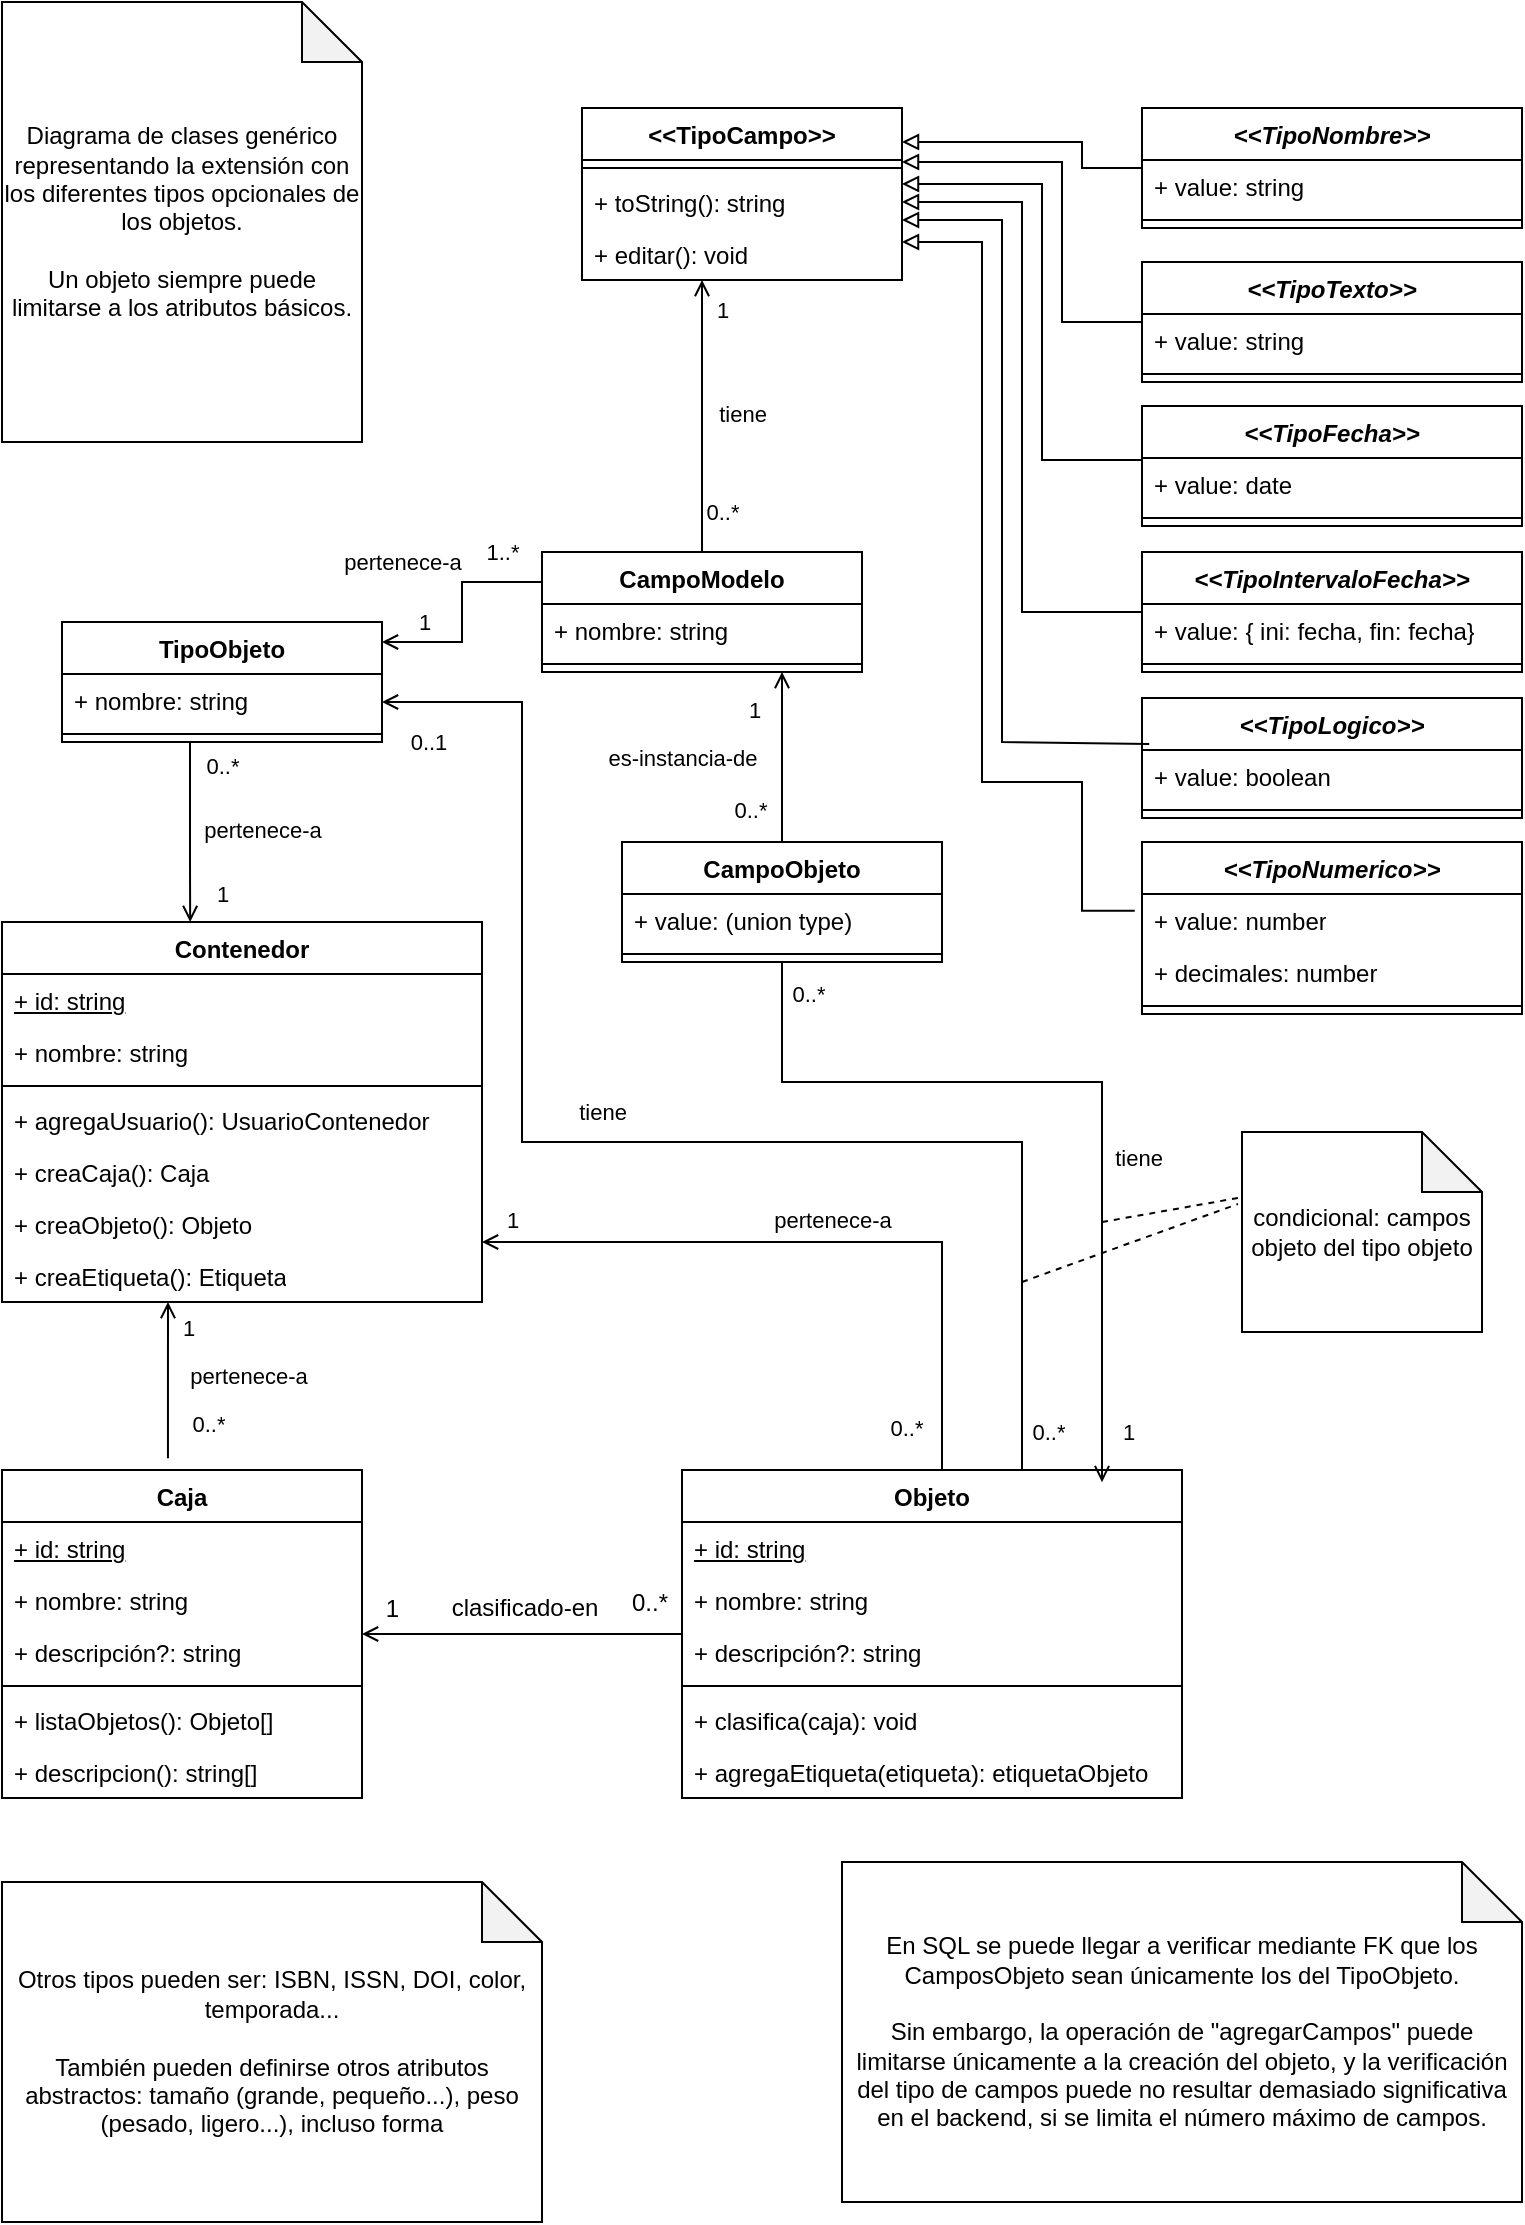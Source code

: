 <mxfile version="22.0.2" type="device">
  <diagram id="C5RBs43oDa-KdzZeNtuy" name="Page-1">
    <mxGraphModel dx="1434" dy="883" grid="1" gridSize="10" guides="1" tooltips="1" connect="1" arrows="1" fold="1" page="1" pageScale="1" pageWidth="827" pageHeight="1169" math="0" shadow="0">
      <root>
        <mxCell id="WIyWlLk6GJQsqaUBKTNV-0" />
        <mxCell id="WIyWlLk6GJQsqaUBKTNV-1" parent="WIyWlLk6GJQsqaUBKTNV-0" />
        <mxCell id="fjV98Jkm7xAT9p4d5GUs-6" value="Contenedor" style="swimlane;fontStyle=1;align=center;verticalAlign=top;childLayout=stackLayout;horizontal=1;startSize=26;horizontalStack=0;resizeParent=1;resizeParentMax=0;resizeLast=0;collapsible=1;marginBottom=0;whiteSpace=wrap;html=1;" parent="WIyWlLk6GJQsqaUBKTNV-1" vertex="1">
          <mxGeometry x="40" y="480" width="240" height="190" as="geometry" />
        </mxCell>
        <mxCell id="fjV98Jkm7xAT9p4d5GUs-7" value="&lt;u&gt;+ id: string&lt;/u&gt;" style="text;strokeColor=none;fillColor=none;align=left;verticalAlign=top;spacingLeft=4;spacingRight=4;overflow=hidden;rotatable=0;points=[[0,0.5],[1,0.5]];portConstraint=eastwest;whiteSpace=wrap;html=1;" parent="fjV98Jkm7xAT9p4d5GUs-6" vertex="1">
          <mxGeometry y="26" width="240" height="26" as="geometry" />
        </mxCell>
        <mxCell id="fjV98Jkm7xAT9p4d5GUs-18" value="+ nombre: string" style="text;strokeColor=none;fillColor=none;align=left;verticalAlign=top;spacingLeft=4;spacingRight=4;overflow=hidden;rotatable=0;points=[[0,0.5],[1,0.5]];portConstraint=eastwest;whiteSpace=wrap;html=1;" parent="fjV98Jkm7xAT9p4d5GUs-6" vertex="1">
          <mxGeometry y="52" width="240" height="26" as="geometry" />
        </mxCell>
        <mxCell id="fjV98Jkm7xAT9p4d5GUs-8" value="" style="line;strokeWidth=1;fillColor=none;align=left;verticalAlign=middle;spacingTop=-1;spacingLeft=3;spacingRight=3;rotatable=0;labelPosition=right;points=[];portConstraint=eastwest;strokeColor=inherit;" parent="fjV98Jkm7xAT9p4d5GUs-6" vertex="1">
          <mxGeometry y="78" width="240" height="8" as="geometry" />
        </mxCell>
        <mxCell id="Adfxd0lngenPJyRESjp3-2" value="+ agregaUsuario(): UsuarioContenedor" style="text;strokeColor=none;fillColor=none;align=left;verticalAlign=top;spacingLeft=4;spacingRight=4;overflow=hidden;rotatable=0;points=[[0,0.5],[1,0.5]];portConstraint=eastwest;whiteSpace=wrap;html=1;" parent="fjV98Jkm7xAT9p4d5GUs-6" vertex="1">
          <mxGeometry y="86" width="240" height="26" as="geometry" />
        </mxCell>
        <mxCell id="fjV98Jkm7xAT9p4d5GUs-9" value="+ creaCaja(): Caja" style="text;strokeColor=none;fillColor=none;align=left;verticalAlign=top;spacingLeft=4;spacingRight=4;overflow=hidden;rotatable=0;points=[[0,0.5],[1,0.5]];portConstraint=eastwest;whiteSpace=wrap;html=1;" parent="fjV98Jkm7xAT9p4d5GUs-6" vertex="1">
          <mxGeometry y="112" width="240" height="26" as="geometry" />
        </mxCell>
        <mxCell id="fjV98Jkm7xAT9p4d5GUs-70" value="+ creaObjeto(): Objeto" style="text;strokeColor=none;fillColor=none;align=left;verticalAlign=top;spacingLeft=4;spacingRight=4;overflow=hidden;rotatable=0;points=[[0,0.5],[1,0.5]];portConstraint=eastwest;whiteSpace=wrap;html=1;" parent="fjV98Jkm7xAT9p4d5GUs-6" vertex="1">
          <mxGeometry y="138" width="240" height="26" as="geometry" />
        </mxCell>
        <mxCell id="fjV98Jkm7xAT9p4d5GUs-96" value="+ creaEtiqueta(): Etiqueta" style="text;strokeColor=none;fillColor=none;align=left;verticalAlign=top;spacingLeft=4;spacingRight=4;overflow=hidden;rotatable=0;points=[[0,0.5],[1,0.5]];portConstraint=eastwest;whiteSpace=wrap;html=1;" parent="fjV98Jkm7xAT9p4d5GUs-6" vertex="1">
          <mxGeometry y="164" width="240" height="26" as="geometry" />
        </mxCell>
        <mxCell id="kRSKLSJAVr63FSekZf0n-42" style="edgeStyle=orthogonalEdgeStyle;rounded=0;orthogonalLoop=1;jettySize=auto;html=1;endArrow=open;endFill=0;" edge="1" parent="WIyWlLk6GJQsqaUBKTNV-1" source="fjV98Jkm7xAT9p4d5GUs-11" target="kRSKLSJAVr63FSekZf0n-33">
          <mxGeometry relative="1" as="geometry">
            <Array as="points">
              <mxPoint x="550" y="590" />
              <mxPoint x="300" y="590" />
              <mxPoint x="300" y="370" />
            </Array>
          </mxGeometry>
        </mxCell>
        <mxCell id="kRSKLSJAVr63FSekZf0n-52" value="tiene" style="edgeLabel;html=1;align=center;verticalAlign=middle;resizable=0;points=[];" vertex="1" connectable="0" parent="kRSKLSJAVr63FSekZf0n-42">
          <mxGeometry x="0.185" y="2" relative="1" as="geometry">
            <mxPoint x="42" y="-12" as="offset" />
          </mxGeometry>
        </mxCell>
        <mxCell id="kRSKLSJAVr63FSekZf0n-53" value="0..*" style="edgeLabel;html=1;align=center;verticalAlign=middle;resizable=0;points=[];" vertex="1" connectable="0" parent="kRSKLSJAVr63FSekZf0n-42">
          <mxGeometry x="-0.956" y="1" relative="1" as="geometry">
            <mxPoint x="14" y="-4" as="offset" />
          </mxGeometry>
        </mxCell>
        <mxCell id="kRSKLSJAVr63FSekZf0n-54" value="0..1" style="edgeLabel;html=1;align=center;verticalAlign=middle;resizable=0;points=[];" vertex="1" connectable="0" parent="kRSKLSJAVr63FSekZf0n-42">
          <mxGeometry x="0.921" y="4" relative="1" as="geometry">
            <mxPoint x="-5" y="16" as="offset" />
          </mxGeometry>
        </mxCell>
        <mxCell id="fjV98Jkm7xAT9p4d5GUs-11" value="Objeto" style="swimlane;fontStyle=1;align=center;verticalAlign=top;childLayout=stackLayout;horizontal=1;startSize=26;horizontalStack=0;resizeParent=1;resizeParentMax=0;resizeLast=0;collapsible=1;marginBottom=0;whiteSpace=wrap;html=1;" parent="WIyWlLk6GJQsqaUBKTNV-1" vertex="1">
          <mxGeometry x="380" y="754" width="250" height="164" as="geometry" />
        </mxCell>
        <mxCell id="fjV98Jkm7xAT9p4d5GUs-12" value="&lt;u&gt;+ id: string&lt;/u&gt;" style="text;strokeColor=none;fillColor=none;align=left;verticalAlign=top;spacingLeft=4;spacingRight=4;overflow=hidden;rotatable=0;points=[[0,0.5],[1,0.5]];portConstraint=eastwest;whiteSpace=wrap;html=1;" parent="fjV98Jkm7xAT9p4d5GUs-11" vertex="1">
          <mxGeometry y="26" width="250" height="26" as="geometry" />
        </mxCell>
        <mxCell id="fjV98Jkm7xAT9p4d5GUs-19" value="+ nombre: string" style="text;strokeColor=none;fillColor=none;align=left;verticalAlign=top;spacingLeft=4;spacingRight=4;overflow=hidden;rotatable=0;points=[[0,0.5],[1,0.5]];portConstraint=eastwest;whiteSpace=wrap;html=1;" parent="fjV98Jkm7xAT9p4d5GUs-11" vertex="1">
          <mxGeometry y="52" width="250" height="26" as="geometry" />
        </mxCell>
        <mxCell id="fjV98Jkm7xAT9p4d5GUs-17" value="+ descripción?: string" style="text;strokeColor=none;fillColor=none;align=left;verticalAlign=top;spacingLeft=4;spacingRight=4;overflow=hidden;rotatable=0;points=[[0,0.5],[1,0.5]];portConstraint=eastwest;whiteSpace=wrap;html=1;" parent="fjV98Jkm7xAT9p4d5GUs-11" vertex="1">
          <mxGeometry y="78" width="250" height="26" as="geometry" />
        </mxCell>
        <mxCell id="fjV98Jkm7xAT9p4d5GUs-13" value="" style="line;strokeWidth=1;fillColor=none;align=left;verticalAlign=middle;spacingTop=-1;spacingLeft=3;spacingRight=3;rotatable=0;labelPosition=right;points=[];portConstraint=eastwest;strokeColor=inherit;" parent="fjV98Jkm7xAT9p4d5GUs-11" vertex="1">
          <mxGeometry y="104" width="250" height="8" as="geometry" />
        </mxCell>
        <mxCell id="fjV98Jkm7xAT9p4d5GUs-14" value="+ clasifica(caja): void" style="text;strokeColor=none;fillColor=none;align=left;verticalAlign=top;spacingLeft=4;spacingRight=4;overflow=hidden;rotatable=0;points=[[0,0.5],[1,0.5]];portConstraint=eastwest;whiteSpace=wrap;html=1;" parent="fjV98Jkm7xAT9p4d5GUs-11" vertex="1">
          <mxGeometry y="112" width="250" height="26" as="geometry" />
        </mxCell>
        <mxCell id="fjV98Jkm7xAT9p4d5GUs-89" value="+ agregaEtiqueta(etiqueta): etiquetaObjeto" style="text;strokeColor=none;fillColor=none;align=left;verticalAlign=top;spacingLeft=4;spacingRight=4;overflow=hidden;rotatable=0;points=[[0,0.5],[1,0.5]];portConstraint=eastwest;whiteSpace=wrap;html=1;" parent="fjV98Jkm7xAT9p4d5GUs-11" vertex="1">
          <mxGeometry y="138" width="250" height="26" as="geometry" />
        </mxCell>
        <mxCell id="fjV98Jkm7xAT9p4d5GUs-51" value="Caja" style="swimlane;fontStyle=1;align=center;verticalAlign=top;childLayout=stackLayout;horizontal=1;startSize=26;horizontalStack=0;resizeParent=1;resizeParentMax=0;resizeLast=0;collapsible=1;marginBottom=0;whiteSpace=wrap;html=1;" parent="WIyWlLk6GJQsqaUBKTNV-1" vertex="1">
          <mxGeometry x="40" y="754" width="180" height="164" as="geometry" />
        </mxCell>
        <mxCell id="fjV98Jkm7xAT9p4d5GUs-52" value="&lt;u&gt;+ id: string&lt;/u&gt;" style="text;strokeColor=none;fillColor=none;align=left;verticalAlign=top;spacingLeft=4;spacingRight=4;overflow=hidden;rotatable=0;points=[[0,0.5],[1,0.5]];portConstraint=eastwest;whiteSpace=wrap;html=1;" parent="fjV98Jkm7xAT9p4d5GUs-51" vertex="1">
          <mxGeometry y="26" width="180" height="26" as="geometry" />
        </mxCell>
        <mxCell id="fjV98Jkm7xAT9p4d5GUs-53" value="+ nombre: string" style="text;strokeColor=none;fillColor=none;align=left;verticalAlign=top;spacingLeft=4;spacingRight=4;overflow=hidden;rotatable=0;points=[[0,0.5],[1,0.5]];portConstraint=eastwest;whiteSpace=wrap;html=1;" parent="fjV98Jkm7xAT9p4d5GUs-51" vertex="1">
          <mxGeometry y="52" width="180" height="26" as="geometry" />
        </mxCell>
        <mxCell id="kRSKLSJAVr63FSekZf0n-83" value="+ descripción?: string" style="text;strokeColor=none;fillColor=none;align=left;verticalAlign=top;spacingLeft=4;spacingRight=4;overflow=hidden;rotatable=0;points=[[0,0.5],[1,0.5]];portConstraint=eastwest;whiteSpace=wrap;html=1;" vertex="1" parent="fjV98Jkm7xAT9p4d5GUs-51">
          <mxGeometry y="78" width="180" height="26" as="geometry" />
        </mxCell>
        <mxCell id="fjV98Jkm7xAT9p4d5GUs-54" value="" style="line;strokeWidth=1;fillColor=none;align=left;verticalAlign=middle;spacingTop=-1;spacingLeft=3;spacingRight=3;rotatable=0;labelPosition=right;points=[];portConstraint=eastwest;strokeColor=inherit;" parent="fjV98Jkm7xAT9p4d5GUs-51" vertex="1">
          <mxGeometry y="104" width="180" height="8" as="geometry" />
        </mxCell>
        <mxCell id="fjV98Jkm7xAT9p4d5GUs-55" value="+ listaObjetos(): Objeto[]" style="text;strokeColor=none;fillColor=none;align=left;verticalAlign=top;spacingLeft=4;spacingRight=4;overflow=hidden;rotatable=0;points=[[0,0.5],[1,0.5]];portConstraint=eastwest;whiteSpace=wrap;html=1;" parent="fjV98Jkm7xAT9p4d5GUs-51" vertex="1">
          <mxGeometry y="112" width="180" height="26" as="geometry" />
        </mxCell>
        <mxCell id="fjV98Jkm7xAT9p4d5GUs-71" value="+ descripcion(): string[]" style="text;strokeColor=none;fillColor=none;align=left;verticalAlign=top;spacingLeft=4;spacingRight=4;overflow=hidden;rotatable=0;points=[[0,0.5],[1,0.5]];portConstraint=eastwest;whiteSpace=wrap;html=1;" parent="fjV98Jkm7xAT9p4d5GUs-51" vertex="1">
          <mxGeometry y="138" width="180" height="26" as="geometry" />
        </mxCell>
        <mxCell id="fjV98Jkm7xAT9p4d5GUs-21" value="" style="endArrow=open;shadow=0;strokeWidth=1;rounded=0;endFill=1;edgeStyle=elbowEdgeStyle;elbow=vertical;" parent="WIyWlLk6GJQsqaUBKTNV-1" source="fjV98Jkm7xAT9p4d5GUs-11" target="fjV98Jkm7xAT9p4d5GUs-51" edge="1">
          <mxGeometry x="0.5" y="41" relative="1" as="geometry">
            <mxPoint x="370" y="740" as="sourcePoint" />
            <mxPoint x="381" y="704" as="targetPoint" />
            <mxPoint x="-40" y="32" as="offset" />
            <Array as="points" />
          </mxGeometry>
        </mxCell>
        <mxCell id="fjV98Jkm7xAT9p4d5GUs-22" value="0..*" style="resizable=0;align=left;verticalAlign=bottom;labelBackgroundColor=none;fontSize=12;" parent="fjV98Jkm7xAT9p4d5GUs-21" connectable="0" vertex="1">
          <mxGeometry x="-1" relative="1" as="geometry">
            <mxPoint x="-27" y="-7" as="offset" />
          </mxGeometry>
        </mxCell>
        <mxCell id="fjV98Jkm7xAT9p4d5GUs-23" value="1" style="resizable=0;align=right;verticalAlign=bottom;labelBackgroundColor=none;fontSize=12;" parent="fjV98Jkm7xAT9p4d5GUs-21" connectable="0" vertex="1">
          <mxGeometry x="1" relative="1" as="geometry">
            <mxPoint x="20" y="-4" as="offset" />
          </mxGeometry>
        </mxCell>
        <mxCell id="fjV98Jkm7xAT9p4d5GUs-24" value="clasificado-en" style="text;html=1;resizable=0;points=[];;align=center;verticalAlign=middle;labelBackgroundColor=none;rounded=0;shadow=0;strokeWidth=1;fontSize=12;" parent="fjV98Jkm7xAT9p4d5GUs-21" vertex="1" connectable="0">
          <mxGeometry x="0.5" y="49" relative="1" as="geometry">
            <mxPoint x="41" y="-62" as="offset" />
          </mxGeometry>
        </mxCell>
        <mxCell id="fjV98Jkm7xAT9p4d5GUs-57" style="edgeStyle=orthogonalEdgeStyle;rounded=0;orthogonalLoop=1;jettySize=auto;html=1;exitX=0.5;exitY=0;exitDx=0;exitDy=0;endArrow=open;endFill=0;" parent="WIyWlLk6GJQsqaUBKTNV-1" source="fjV98Jkm7xAT9p4d5GUs-11" target="fjV98Jkm7xAT9p4d5GUs-6" edge="1">
          <mxGeometry relative="1" as="geometry">
            <mxPoint x="590" y="541.23" as="sourcePoint" />
            <mxPoint x="230" y="492.73" as="targetPoint" />
            <Array as="points">
              <mxPoint x="510" y="754" />
              <mxPoint x="510" y="640" />
            </Array>
          </mxGeometry>
        </mxCell>
        <mxCell id="fjV98Jkm7xAT9p4d5GUs-63" value="1" style="edgeLabel;html=1;align=center;verticalAlign=middle;resizable=0;points=[];" parent="fjV98Jkm7xAT9p4d5GUs-57" vertex="1" connectable="0">
          <mxGeometry x="0.908" relative="1" as="geometry">
            <mxPoint x="-1" y="-11" as="offset" />
          </mxGeometry>
        </mxCell>
        <mxCell id="fjV98Jkm7xAT9p4d5GUs-64" value="0..*" style="edgeLabel;html=1;align=center;verticalAlign=middle;resizable=0;points=[];" parent="fjV98Jkm7xAT9p4d5GUs-57" vertex="1" connectable="0">
          <mxGeometry x="-0.935" y="-2" relative="1" as="geometry">
            <mxPoint x="-20" y="-15" as="offset" />
          </mxGeometry>
        </mxCell>
        <mxCell id="fjV98Jkm7xAT9p4d5GUs-68" value="pertenece-a" style="edgeLabel;html=1;align=center;verticalAlign=middle;resizable=0;points=[];" parent="fjV98Jkm7xAT9p4d5GUs-57" vertex="1" connectable="0">
          <mxGeometry x="-0.051" relative="1" as="geometry">
            <mxPoint x="-9" y="-11" as="offset" />
          </mxGeometry>
        </mxCell>
        <mxCell id="fjV98Jkm7xAT9p4d5GUs-56" style="edgeStyle=elbowEdgeStyle;rounded=0;orthogonalLoop=1;jettySize=auto;html=1;exitX=0.461;exitY=-0.036;exitDx=0;exitDy=0;elbow=vertical;endArrow=open;endFill=0;exitPerimeter=0;" parent="WIyWlLk6GJQsqaUBKTNV-1" source="fjV98Jkm7xAT9p4d5GUs-51" target="fjV98Jkm7xAT9p4d5GUs-6" edge="1">
          <mxGeometry relative="1" as="geometry">
            <mxPoint x="120" y="670" as="targetPoint" />
            <Array as="points">
              <mxPoint x="123" y="698" />
            </Array>
          </mxGeometry>
        </mxCell>
        <mxCell id="fjV98Jkm7xAT9p4d5GUs-58" value="0..*" style="edgeLabel;html=1;align=center;verticalAlign=middle;resizable=0;points=[];" parent="fjV98Jkm7xAT9p4d5GUs-56" vertex="1" connectable="0">
          <mxGeometry x="-0.55" y="-4" relative="1" as="geometry">
            <mxPoint x="16" as="offset" />
          </mxGeometry>
        </mxCell>
        <mxCell id="fjV98Jkm7xAT9p4d5GUs-59" value="1" style="edgeLabel;html=1;align=center;verticalAlign=middle;resizable=0;points=[];" parent="fjV98Jkm7xAT9p4d5GUs-56" vertex="1" connectable="0">
          <mxGeometry x="0.675" y="-1" relative="1" as="geometry">
            <mxPoint x="9" as="offset" />
          </mxGeometry>
        </mxCell>
        <mxCell id="fjV98Jkm7xAT9p4d5GUs-69" value="pertenece-a" style="edgeLabel;html=1;align=center;verticalAlign=middle;resizable=0;points=[];" parent="fjV98Jkm7xAT9p4d5GUs-56" vertex="1" connectable="0">
          <mxGeometry x="-0.025" y="-1" relative="1" as="geometry">
            <mxPoint x="39" y="-3" as="offset" />
          </mxGeometry>
        </mxCell>
        <mxCell id="Adfxd0lngenPJyRESjp3-0" value="Diagrama de clases genérico representando la extensión con los diferentes tipos opcionales de los objetos.&lt;br&gt;&lt;br&gt;Un objeto siempre puede limitarse a los atributos básicos." style="shape=note;whiteSpace=wrap;html=1;backgroundOutline=1;darkOpacity=0.05;" parent="WIyWlLk6GJQsqaUBKTNV-1" vertex="1">
          <mxGeometry x="40" y="20" width="180" height="220" as="geometry" />
        </mxCell>
        <mxCell id="kRSKLSJAVr63FSekZf0n-58" style="edgeStyle=orthogonalEdgeStyle;rounded=0;orthogonalLoop=1;jettySize=auto;html=1;endArrow=open;endFill=0;" edge="1" parent="WIyWlLk6GJQsqaUBKTNV-1" source="kRSKLSJAVr63FSekZf0n-2" target="kRSKLSJAVr63FSekZf0n-6">
          <mxGeometry relative="1" as="geometry">
            <Array as="points">
              <mxPoint x="390" y="210" />
              <mxPoint x="390" y="210" />
            </Array>
          </mxGeometry>
        </mxCell>
        <mxCell id="kRSKLSJAVr63FSekZf0n-59" value="1" style="edgeLabel;html=1;align=center;verticalAlign=middle;resizable=0;points=[];" vertex="1" connectable="0" parent="kRSKLSJAVr63FSekZf0n-58">
          <mxGeometry x="0.782" y="2" relative="1" as="geometry">
            <mxPoint x="12" as="offset" />
          </mxGeometry>
        </mxCell>
        <mxCell id="kRSKLSJAVr63FSekZf0n-60" value="0..*" style="edgeLabel;html=1;align=center;verticalAlign=middle;resizable=0;points=[];" vertex="1" connectable="0" parent="kRSKLSJAVr63FSekZf0n-58">
          <mxGeometry x="-0.709" y="-1" relative="1" as="geometry">
            <mxPoint x="9" as="offset" />
          </mxGeometry>
        </mxCell>
        <mxCell id="kRSKLSJAVr63FSekZf0n-61" value="tiene" style="edgeLabel;html=1;align=center;verticalAlign=middle;resizable=0;points=[];" vertex="1" connectable="0" parent="kRSKLSJAVr63FSekZf0n-58">
          <mxGeometry x="0.018" relative="1" as="geometry">
            <mxPoint x="20" as="offset" />
          </mxGeometry>
        </mxCell>
        <mxCell id="kRSKLSJAVr63FSekZf0n-2" value="CampoModelo" style="swimlane;fontStyle=1;align=center;verticalAlign=top;childLayout=stackLayout;horizontal=1;startSize=26;horizontalStack=0;resizeParent=1;resizeParentMax=0;resizeLast=0;collapsible=1;marginBottom=0;whiteSpace=wrap;html=1;" vertex="1" parent="WIyWlLk6GJQsqaUBKTNV-1">
          <mxGeometry x="310" y="295" width="160" height="60" as="geometry" />
        </mxCell>
        <mxCell id="kRSKLSJAVr63FSekZf0n-3" value="+ nombre: string" style="text;strokeColor=none;fillColor=none;align=left;verticalAlign=top;spacingLeft=4;spacingRight=4;overflow=hidden;rotatable=0;points=[[0,0.5],[1,0.5]];portConstraint=eastwest;whiteSpace=wrap;html=1;" vertex="1" parent="kRSKLSJAVr63FSekZf0n-2">
          <mxGeometry y="26" width="160" height="26" as="geometry" />
        </mxCell>
        <mxCell id="kRSKLSJAVr63FSekZf0n-4" value="" style="line;strokeWidth=1;fillColor=none;align=left;verticalAlign=middle;spacingTop=-1;spacingLeft=3;spacingRight=3;rotatable=0;labelPosition=right;points=[];portConstraint=eastwest;strokeColor=inherit;" vertex="1" parent="kRSKLSJAVr63FSekZf0n-2">
          <mxGeometry y="52" width="160" height="8" as="geometry" />
        </mxCell>
        <mxCell id="kRSKLSJAVr63FSekZf0n-6" value="&amp;lt;&amp;lt;TipoCampo&amp;gt;&amp;gt;" style="swimlane;fontStyle=1;align=center;verticalAlign=top;childLayout=stackLayout;horizontal=1;startSize=26;horizontalStack=0;resizeParent=1;resizeParentMax=0;resizeLast=0;collapsible=1;marginBottom=0;whiteSpace=wrap;html=1;" vertex="1" parent="WIyWlLk6GJQsqaUBKTNV-1">
          <mxGeometry x="330" y="73" width="160" height="86" as="geometry" />
        </mxCell>
        <mxCell id="kRSKLSJAVr63FSekZf0n-8" value="" style="line;strokeWidth=1;fillColor=none;align=left;verticalAlign=middle;spacingTop=-1;spacingLeft=3;spacingRight=3;rotatable=0;labelPosition=right;points=[];portConstraint=eastwest;strokeColor=inherit;" vertex="1" parent="kRSKLSJAVr63FSekZf0n-6">
          <mxGeometry y="26" width="160" height="8" as="geometry" />
        </mxCell>
        <mxCell id="kRSKLSJAVr63FSekZf0n-9" value="+ toString(): string" style="text;strokeColor=none;fillColor=none;align=left;verticalAlign=top;spacingLeft=4;spacingRight=4;overflow=hidden;rotatable=0;points=[[0,0.5],[1,0.5]];portConstraint=eastwest;whiteSpace=wrap;html=1;" vertex="1" parent="kRSKLSJAVr63FSekZf0n-6">
          <mxGeometry y="34" width="160" height="26" as="geometry" />
        </mxCell>
        <mxCell id="kRSKLSJAVr63FSekZf0n-48" value="+ editar(): void" style="text;strokeColor=none;fillColor=none;align=left;verticalAlign=top;spacingLeft=4;spacingRight=4;overflow=hidden;rotatable=0;points=[[0,0.5],[1,0.5]];portConstraint=eastwest;whiteSpace=wrap;html=1;" vertex="1" parent="kRSKLSJAVr63FSekZf0n-6">
          <mxGeometry y="60" width="160" height="26" as="geometry" />
        </mxCell>
        <mxCell id="kRSKLSJAVr63FSekZf0n-11" style="edgeStyle=orthogonalEdgeStyle;rounded=0;orthogonalLoop=1;jettySize=auto;html=1;endArrow=block;endFill=0;" edge="1" parent="WIyWlLk6GJQsqaUBKTNV-1" source="kRSKLSJAVr63FSekZf0n-14" target="kRSKLSJAVr63FSekZf0n-6">
          <mxGeometry relative="1" as="geometry">
            <mxPoint x="600" y="116" as="sourcePoint" />
            <Array as="points">
              <mxPoint x="580" y="103" />
              <mxPoint x="580" y="90" />
            </Array>
          </mxGeometry>
        </mxCell>
        <mxCell id="kRSKLSJAVr63FSekZf0n-14" value="&lt;i&gt;&amp;lt;&amp;lt;TipoNombre&amp;gt;&amp;gt;&lt;/i&gt;" style="swimlane;fontStyle=1;align=center;verticalAlign=top;childLayout=stackLayout;horizontal=1;startSize=26;horizontalStack=0;resizeParent=1;resizeParentMax=0;resizeLast=0;collapsible=1;marginBottom=0;whiteSpace=wrap;html=1;" vertex="1" parent="WIyWlLk6GJQsqaUBKTNV-1">
          <mxGeometry x="610" y="73" width="190" height="60" as="geometry" />
        </mxCell>
        <mxCell id="kRSKLSJAVr63FSekZf0n-15" value="+ value: string" style="text;strokeColor=none;fillColor=none;align=left;verticalAlign=top;spacingLeft=4;spacingRight=4;overflow=hidden;rotatable=0;points=[[0,0.5],[1,0.5]];portConstraint=eastwest;whiteSpace=wrap;html=1;" vertex="1" parent="kRSKLSJAVr63FSekZf0n-14">
          <mxGeometry y="26" width="190" height="26" as="geometry" />
        </mxCell>
        <mxCell id="kRSKLSJAVr63FSekZf0n-16" value="" style="line;strokeWidth=1;fillColor=none;align=left;verticalAlign=middle;spacingTop=-1;spacingLeft=3;spacingRight=3;rotatable=0;labelPosition=right;points=[];portConstraint=eastwest;strokeColor=inherit;" vertex="1" parent="kRSKLSJAVr63FSekZf0n-14">
          <mxGeometry y="52" width="190" height="8" as="geometry" />
        </mxCell>
        <mxCell id="kRSKLSJAVr63FSekZf0n-18" value="&lt;i&gt;&amp;lt;&amp;lt;TipoTexto&amp;gt;&amp;gt;&lt;/i&gt;" style="swimlane;fontStyle=1;align=center;verticalAlign=top;childLayout=stackLayout;horizontal=1;startSize=26;horizontalStack=0;resizeParent=1;resizeParentMax=0;resizeLast=0;collapsible=1;marginBottom=0;whiteSpace=wrap;html=1;" vertex="1" parent="WIyWlLk6GJQsqaUBKTNV-1">
          <mxGeometry x="610" y="150" width="190" height="60" as="geometry" />
        </mxCell>
        <mxCell id="kRSKLSJAVr63FSekZf0n-19" value="+ value: string" style="text;strokeColor=none;fillColor=none;align=left;verticalAlign=top;spacingLeft=4;spacingRight=4;overflow=hidden;rotatable=0;points=[[0,0.5],[1,0.5]];portConstraint=eastwest;whiteSpace=wrap;html=1;" vertex="1" parent="kRSKLSJAVr63FSekZf0n-18">
          <mxGeometry y="26" width="190" height="26" as="geometry" />
        </mxCell>
        <mxCell id="kRSKLSJAVr63FSekZf0n-20" value="" style="line;strokeWidth=1;fillColor=none;align=left;verticalAlign=middle;spacingTop=-1;spacingLeft=3;spacingRight=3;rotatable=0;labelPosition=right;points=[];portConstraint=eastwest;strokeColor=inherit;" vertex="1" parent="kRSKLSJAVr63FSekZf0n-18">
          <mxGeometry y="52" width="190" height="8" as="geometry" />
        </mxCell>
        <mxCell id="kRSKLSJAVr63FSekZf0n-21" value="&lt;i&gt;&amp;lt;&amp;lt;TipoFecha&amp;gt;&amp;gt;&lt;/i&gt;" style="swimlane;fontStyle=1;align=center;verticalAlign=top;childLayout=stackLayout;horizontal=1;startSize=26;horizontalStack=0;resizeParent=1;resizeParentMax=0;resizeLast=0;collapsible=1;marginBottom=0;whiteSpace=wrap;html=1;" vertex="1" parent="WIyWlLk6GJQsqaUBKTNV-1">
          <mxGeometry x="610" y="222" width="190" height="60" as="geometry" />
        </mxCell>
        <mxCell id="kRSKLSJAVr63FSekZf0n-22" value="+ value: date" style="text;strokeColor=none;fillColor=none;align=left;verticalAlign=top;spacingLeft=4;spacingRight=4;overflow=hidden;rotatable=0;points=[[0,0.5],[1,0.5]];portConstraint=eastwest;whiteSpace=wrap;html=1;" vertex="1" parent="kRSKLSJAVr63FSekZf0n-21">
          <mxGeometry y="26" width="190" height="26" as="geometry" />
        </mxCell>
        <mxCell id="kRSKLSJAVr63FSekZf0n-23" value="" style="line;strokeWidth=1;fillColor=none;align=left;verticalAlign=middle;spacingTop=-1;spacingLeft=3;spacingRight=3;rotatable=0;labelPosition=right;points=[];portConstraint=eastwest;strokeColor=inherit;" vertex="1" parent="kRSKLSJAVr63FSekZf0n-21">
          <mxGeometry y="52" width="190" height="8" as="geometry" />
        </mxCell>
        <mxCell id="kRSKLSJAVr63FSekZf0n-24" value="&lt;i&gt;&amp;lt;&amp;lt;TipoLogico&amp;gt;&amp;gt;&lt;/i&gt;" style="swimlane;fontStyle=1;align=center;verticalAlign=top;childLayout=stackLayout;horizontal=1;startSize=26;horizontalStack=0;resizeParent=1;resizeParentMax=0;resizeLast=0;collapsible=1;marginBottom=0;whiteSpace=wrap;html=1;" vertex="1" parent="WIyWlLk6GJQsqaUBKTNV-1">
          <mxGeometry x="610" y="368" width="190" height="60" as="geometry" />
        </mxCell>
        <mxCell id="kRSKLSJAVr63FSekZf0n-25" value="+ value: boolean" style="text;strokeColor=none;fillColor=none;align=left;verticalAlign=top;spacingLeft=4;spacingRight=4;overflow=hidden;rotatable=0;points=[[0,0.5],[1,0.5]];portConstraint=eastwest;whiteSpace=wrap;html=1;" vertex="1" parent="kRSKLSJAVr63FSekZf0n-24">
          <mxGeometry y="26" width="190" height="26" as="geometry" />
        </mxCell>
        <mxCell id="kRSKLSJAVr63FSekZf0n-26" value="" style="line;strokeWidth=1;fillColor=none;align=left;verticalAlign=middle;spacingTop=-1;spacingLeft=3;spacingRight=3;rotatable=0;labelPosition=right;points=[];portConstraint=eastwest;strokeColor=inherit;" vertex="1" parent="kRSKLSJAVr63FSekZf0n-24">
          <mxGeometry y="52" width="190" height="8" as="geometry" />
        </mxCell>
        <mxCell id="kRSKLSJAVr63FSekZf0n-27" value="&lt;i&gt;&amp;lt;&amp;lt;TipoIntervaloFecha&amp;gt;&amp;gt;&lt;/i&gt;" style="swimlane;fontStyle=1;align=center;verticalAlign=top;childLayout=stackLayout;horizontal=1;startSize=26;horizontalStack=0;resizeParent=1;resizeParentMax=0;resizeLast=0;collapsible=1;marginBottom=0;whiteSpace=wrap;html=1;" vertex="1" parent="WIyWlLk6GJQsqaUBKTNV-1">
          <mxGeometry x="610" y="295" width="190" height="60" as="geometry" />
        </mxCell>
        <mxCell id="kRSKLSJAVr63FSekZf0n-28" value="+ value: { ini: fecha, fin: fecha}" style="text;strokeColor=none;fillColor=none;align=left;verticalAlign=top;spacingLeft=4;spacingRight=4;overflow=hidden;rotatable=0;points=[[0,0.5],[1,0.5]];portConstraint=eastwest;whiteSpace=wrap;html=1;" vertex="1" parent="kRSKLSJAVr63FSekZf0n-27">
          <mxGeometry y="26" width="190" height="26" as="geometry" />
        </mxCell>
        <mxCell id="kRSKLSJAVr63FSekZf0n-29" value="" style="line;strokeWidth=1;fillColor=none;align=left;verticalAlign=middle;spacingTop=-1;spacingLeft=3;spacingRight=3;rotatable=0;labelPosition=right;points=[];portConstraint=eastwest;strokeColor=inherit;" vertex="1" parent="kRSKLSJAVr63FSekZf0n-27">
          <mxGeometry y="52" width="190" height="8" as="geometry" />
        </mxCell>
        <mxCell id="kRSKLSJAVr63FSekZf0n-30" value="&lt;i&gt;&amp;lt;&amp;lt;TipoNumerico&amp;gt;&amp;gt;&lt;/i&gt;" style="swimlane;fontStyle=1;align=center;verticalAlign=top;childLayout=stackLayout;horizontal=1;startSize=26;horizontalStack=0;resizeParent=1;resizeParentMax=0;resizeLast=0;collapsible=1;marginBottom=0;whiteSpace=wrap;html=1;" vertex="1" parent="WIyWlLk6GJQsqaUBKTNV-1">
          <mxGeometry x="610" y="440" width="190" height="86" as="geometry" />
        </mxCell>
        <mxCell id="kRSKLSJAVr63FSekZf0n-31" value="+ value: number" style="text;strokeColor=none;fillColor=none;align=left;verticalAlign=top;spacingLeft=4;spacingRight=4;overflow=hidden;rotatable=0;points=[[0,0.5],[1,0.5]];portConstraint=eastwest;whiteSpace=wrap;html=1;" vertex="1" parent="kRSKLSJAVr63FSekZf0n-30">
          <mxGeometry y="26" width="190" height="26" as="geometry" />
        </mxCell>
        <mxCell id="kRSKLSJAVr63FSekZf0n-50" value="+ decimales: number" style="text;strokeColor=none;fillColor=none;align=left;verticalAlign=top;spacingLeft=4;spacingRight=4;overflow=hidden;rotatable=0;points=[[0,0.5],[1,0.5]];portConstraint=eastwest;whiteSpace=wrap;html=1;" vertex="1" parent="kRSKLSJAVr63FSekZf0n-30">
          <mxGeometry y="52" width="190" height="26" as="geometry" />
        </mxCell>
        <mxCell id="kRSKLSJAVr63FSekZf0n-32" value="" style="line;strokeWidth=1;fillColor=none;align=left;verticalAlign=middle;spacingTop=-1;spacingLeft=3;spacingRight=3;rotatable=0;labelPosition=right;points=[];portConstraint=eastwest;strokeColor=inherit;" vertex="1" parent="kRSKLSJAVr63FSekZf0n-30">
          <mxGeometry y="78" width="190" height="8" as="geometry" />
        </mxCell>
        <mxCell id="kRSKLSJAVr63FSekZf0n-33" value="TipoObjeto" style="swimlane;fontStyle=1;align=center;verticalAlign=top;childLayout=stackLayout;horizontal=1;startSize=26;horizontalStack=0;resizeParent=1;resizeParentMax=0;resizeLast=0;collapsible=1;marginBottom=0;whiteSpace=wrap;html=1;" vertex="1" parent="WIyWlLk6GJQsqaUBKTNV-1">
          <mxGeometry x="70" y="330" width="160" height="60" as="geometry" />
        </mxCell>
        <mxCell id="kRSKLSJAVr63FSekZf0n-34" value="+ nombre: string" style="text;strokeColor=none;fillColor=none;align=left;verticalAlign=top;spacingLeft=4;spacingRight=4;overflow=hidden;rotatable=0;points=[[0,0.5],[1,0.5]];portConstraint=eastwest;whiteSpace=wrap;html=1;" vertex="1" parent="kRSKLSJAVr63FSekZf0n-33">
          <mxGeometry y="26" width="160" height="26" as="geometry" />
        </mxCell>
        <mxCell id="kRSKLSJAVr63FSekZf0n-35" value="" style="line;strokeWidth=1;fillColor=none;align=left;verticalAlign=middle;spacingTop=-1;spacingLeft=3;spacingRight=3;rotatable=0;labelPosition=right;points=[];portConstraint=eastwest;strokeColor=inherit;" vertex="1" parent="kRSKLSJAVr63FSekZf0n-33">
          <mxGeometry y="52" width="160" height="8" as="geometry" />
        </mxCell>
        <mxCell id="kRSKLSJAVr63FSekZf0n-37" style="edgeStyle=orthogonalEdgeStyle;rounded=0;orthogonalLoop=1;jettySize=auto;html=1;entryX=0.392;entryY=0;entryDx=0;entryDy=0;entryPerimeter=0;endArrow=open;endFill=0;" edge="1" parent="WIyWlLk6GJQsqaUBKTNV-1" source="kRSKLSJAVr63FSekZf0n-33" target="fjV98Jkm7xAT9p4d5GUs-6">
          <mxGeometry relative="1" as="geometry">
            <Array as="points">
              <mxPoint x="134" y="450" />
              <mxPoint x="134" y="450" />
            </Array>
          </mxGeometry>
        </mxCell>
        <mxCell id="kRSKLSJAVr63FSekZf0n-38" value="pertenece-a" style="edgeLabel;html=1;align=center;verticalAlign=middle;resizable=0;points=[];" vertex="1" connectable="0" parent="kRSKLSJAVr63FSekZf0n-37">
          <mxGeometry x="-0.022" y="-1" relative="1" as="geometry">
            <mxPoint x="37" as="offset" />
          </mxGeometry>
        </mxCell>
        <mxCell id="kRSKLSJAVr63FSekZf0n-39" value="1" style="edgeLabel;html=1;align=center;verticalAlign=middle;resizable=0;points=[];" vertex="1" connectable="0" parent="kRSKLSJAVr63FSekZf0n-37">
          <mxGeometry x="0.689" y="-1" relative="1" as="geometry">
            <mxPoint x="17" as="offset" />
          </mxGeometry>
        </mxCell>
        <mxCell id="kRSKLSJAVr63FSekZf0n-40" value="0..*" style="edgeLabel;html=1;align=center;verticalAlign=middle;resizable=0;points=[];" vertex="1" connectable="0" parent="kRSKLSJAVr63FSekZf0n-37">
          <mxGeometry x="-0.733" y="1" relative="1" as="geometry">
            <mxPoint x="15" as="offset" />
          </mxGeometry>
        </mxCell>
        <mxCell id="kRSKLSJAVr63FSekZf0n-43" style="edgeStyle=orthogonalEdgeStyle;rounded=0;orthogonalLoop=1;jettySize=auto;html=1;endArrow=block;endFill=0;" edge="1" parent="WIyWlLk6GJQsqaUBKTNV-1" source="kRSKLSJAVr63FSekZf0n-18" target="kRSKLSJAVr63FSekZf0n-6">
          <mxGeometry relative="1" as="geometry">
            <mxPoint x="590" y="200" as="sourcePoint" />
            <mxPoint x="390" y="200" as="targetPoint" />
            <Array as="points">
              <mxPoint x="570" y="180" />
              <mxPoint x="570" y="100" />
            </Array>
          </mxGeometry>
        </mxCell>
        <mxCell id="kRSKLSJAVr63FSekZf0n-44" style="edgeStyle=orthogonalEdgeStyle;rounded=0;orthogonalLoop=1;jettySize=auto;html=1;endArrow=block;endFill=0;" edge="1" parent="WIyWlLk6GJQsqaUBKTNV-1">
          <mxGeometry relative="1" as="geometry">
            <mxPoint x="610" y="249" as="sourcePoint" />
            <mxPoint x="490" y="111" as="targetPoint" />
            <Array as="points">
              <mxPoint x="560" y="249" />
              <mxPoint x="560" y="111" />
            </Array>
          </mxGeometry>
        </mxCell>
        <mxCell id="kRSKLSJAVr63FSekZf0n-45" style="edgeStyle=orthogonalEdgeStyle;rounded=0;orthogonalLoop=1;jettySize=auto;html=1;endArrow=block;endFill=0;" edge="1" parent="WIyWlLk6GJQsqaUBKTNV-1" source="kRSKLSJAVr63FSekZf0n-27" target="kRSKLSJAVr63FSekZf0n-6">
          <mxGeometry relative="1" as="geometry">
            <mxPoint x="605" y="330" as="sourcePoint" />
            <mxPoint x="470" y="230" as="targetPoint" />
            <Array as="points">
              <mxPoint x="550" y="325" />
              <mxPoint x="550" y="120" />
            </Array>
          </mxGeometry>
        </mxCell>
        <mxCell id="kRSKLSJAVr63FSekZf0n-46" style="edgeStyle=orthogonalEdgeStyle;rounded=0;orthogonalLoop=1;jettySize=auto;html=1;endArrow=block;endFill=0;exitX=0.019;exitY=0.383;exitDx=0;exitDy=0;exitPerimeter=0;" edge="1" parent="WIyWlLk6GJQsqaUBKTNV-1" source="kRSKLSJAVr63FSekZf0n-24" target="kRSKLSJAVr63FSekZf0n-6">
          <mxGeometry relative="1" as="geometry">
            <mxPoint x="600" y="390" as="sourcePoint" />
            <mxPoint x="400" y="390" as="targetPoint" />
            <Array as="points">
              <mxPoint x="540" y="390" />
              <mxPoint x="540" y="129" />
            </Array>
          </mxGeometry>
        </mxCell>
        <mxCell id="kRSKLSJAVr63FSekZf0n-47" style="edgeStyle=orthogonalEdgeStyle;rounded=0;orthogonalLoop=1;jettySize=auto;html=1;endArrow=block;endFill=0;exitX=-0.019;exitY=0.4;exitDx=0;exitDy=0;exitPerimeter=0;" edge="1" parent="WIyWlLk6GJQsqaUBKTNV-1" source="kRSKLSJAVr63FSekZf0n-30" target="kRSKLSJAVr63FSekZf0n-6">
          <mxGeometry relative="1" as="geometry">
            <mxPoint x="590" y="440" as="sourcePoint" />
            <mxPoint x="390" y="440" as="targetPoint" />
            <Array as="points">
              <mxPoint x="580" y="474" />
              <mxPoint x="580" y="410" />
              <mxPoint x="530" y="410" />
              <mxPoint x="530" y="140" />
            </Array>
          </mxGeometry>
        </mxCell>
        <mxCell id="kRSKLSJAVr63FSekZf0n-51" style="edgeStyle=orthogonalEdgeStyle;rounded=0;orthogonalLoop=1;jettySize=auto;html=1;exitX=0;exitY=0.25;exitDx=0;exitDy=0;endArrow=open;endFill=0;" edge="1" parent="WIyWlLk6GJQsqaUBKTNV-1" source="kRSKLSJAVr63FSekZf0n-2" target="kRSKLSJAVr63FSekZf0n-33">
          <mxGeometry relative="1" as="geometry">
            <Array as="points">
              <mxPoint x="270" y="310" />
              <mxPoint x="270" y="340" />
            </Array>
          </mxGeometry>
        </mxCell>
        <mxCell id="kRSKLSJAVr63FSekZf0n-55" value="1..*" style="edgeLabel;html=1;align=center;verticalAlign=middle;resizable=0;points=[];" vertex="1" connectable="0" parent="kRSKLSJAVr63FSekZf0n-51">
          <mxGeometry x="-0.782" y="1" relative="1" as="geometry">
            <mxPoint x="-8" y="-16" as="offset" />
          </mxGeometry>
        </mxCell>
        <mxCell id="kRSKLSJAVr63FSekZf0n-56" value="1" style="edgeLabel;html=1;align=center;verticalAlign=middle;resizable=0;points=[];" vertex="1" connectable="0" parent="kRSKLSJAVr63FSekZf0n-51">
          <mxGeometry x="0.618" y="3" relative="1" as="geometry">
            <mxPoint y="-13" as="offset" />
          </mxGeometry>
        </mxCell>
        <mxCell id="kRSKLSJAVr63FSekZf0n-57" value="pertenece-a" style="edgeLabel;html=1;align=center;verticalAlign=middle;resizable=0;points=[];" vertex="1" connectable="0" parent="kRSKLSJAVr63FSekZf0n-51">
          <mxGeometry x="-0.073" y="2" relative="1" as="geometry">
            <mxPoint x="-32" y="-21" as="offset" />
          </mxGeometry>
        </mxCell>
        <mxCell id="kRSKLSJAVr63FSekZf0n-66" style="edgeStyle=orthogonalEdgeStyle;rounded=0;orthogonalLoop=1;jettySize=auto;html=1;entryX=0.75;entryY=1;entryDx=0;entryDy=0;endArrow=open;endFill=0;" edge="1" parent="WIyWlLk6GJQsqaUBKTNV-1" source="kRSKLSJAVr63FSekZf0n-62" target="kRSKLSJAVr63FSekZf0n-2">
          <mxGeometry relative="1" as="geometry" />
        </mxCell>
        <mxCell id="kRSKLSJAVr63FSekZf0n-68" value="0..*" style="edgeLabel;html=1;align=center;verticalAlign=middle;resizable=0;points=[];" vertex="1" connectable="0" parent="kRSKLSJAVr63FSekZf0n-66">
          <mxGeometry x="-0.718" y="1" relative="1" as="geometry">
            <mxPoint x="-15" y="-4" as="offset" />
          </mxGeometry>
        </mxCell>
        <mxCell id="kRSKLSJAVr63FSekZf0n-69" value="1" style="edgeLabel;html=1;align=center;verticalAlign=middle;resizable=0;points=[];" vertex="1" connectable="0" parent="kRSKLSJAVr63FSekZf0n-66">
          <mxGeometry x="0.553" relative="1" as="geometry">
            <mxPoint x="-14" as="offset" />
          </mxGeometry>
        </mxCell>
        <mxCell id="kRSKLSJAVr63FSekZf0n-73" value="es-instancia-de" style="edgeLabel;html=1;align=center;verticalAlign=middle;resizable=0;points=[];" vertex="1" connectable="0" parent="kRSKLSJAVr63FSekZf0n-66">
          <mxGeometry x="-0.012" y="1" relative="1" as="geometry">
            <mxPoint x="-49" as="offset" />
          </mxGeometry>
        </mxCell>
        <mxCell id="kRSKLSJAVr63FSekZf0n-62" value="CampoObjeto" style="swimlane;fontStyle=1;align=center;verticalAlign=top;childLayout=stackLayout;horizontal=1;startSize=26;horizontalStack=0;resizeParent=1;resizeParentMax=0;resizeLast=0;collapsible=1;marginBottom=0;whiteSpace=wrap;html=1;" vertex="1" parent="WIyWlLk6GJQsqaUBKTNV-1">
          <mxGeometry x="350" y="440" width="160" height="60" as="geometry" />
        </mxCell>
        <mxCell id="kRSKLSJAVr63FSekZf0n-63" value="+ value: (union type)" style="text;strokeColor=none;fillColor=none;align=left;verticalAlign=top;spacingLeft=4;spacingRight=4;overflow=hidden;rotatable=0;points=[[0,0.5],[1,0.5]];portConstraint=eastwest;whiteSpace=wrap;html=1;" vertex="1" parent="kRSKLSJAVr63FSekZf0n-62">
          <mxGeometry y="26" width="160" height="26" as="geometry" />
        </mxCell>
        <mxCell id="kRSKLSJAVr63FSekZf0n-64" value="" style="line;strokeWidth=1;fillColor=none;align=left;verticalAlign=middle;spacingTop=-1;spacingLeft=3;spacingRight=3;rotatable=0;labelPosition=right;points=[];portConstraint=eastwest;strokeColor=inherit;" vertex="1" parent="kRSKLSJAVr63FSekZf0n-62">
          <mxGeometry y="52" width="160" height="8" as="geometry" />
        </mxCell>
        <mxCell id="kRSKLSJAVr63FSekZf0n-67" style="edgeStyle=orthogonalEdgeStyle;rounded=0;orthogonalLoop=1;jettySize=auto;html=1;entryX=0.84;entryY=0.037;entryDx=0;entryDy=0;entryPerimeter=0;endArrow=open;endFill=0;" edge="1" parent="WIyWlLk6GJQsqaUBKTNV-1" source="kRSKLSJAVr63FSekZf0n-62" target="fjV98Jkm7xAT9p4d5GUs-11">
          <mxGeometry relative="1" as="geometry">
            <mxPoint x="510" y="513" as="sourcePoint" />
            <Array as="points">
              <mxPoint x="430" y="560" />
              <mxPoint x="590" y="560" />
            </Array>
          </mxGeometry>
        </mxCell>
        <mxCell id="kRSKLSJAVr63FSekZf0n-70" value="1" style="edgeLabel;html=1;align=center;verticalAlign=middle;resizable=0;points=[];" vertex="1" connectable="0" parent="kRSKLSJAVr63FSekZf0n-67">
          <mxGeometry x="0.876" y="-1" relative="1" as="geometry">
            <mxPoint x="14" y="1" as="offset" />
          </mxGeometry>
        </mxCell>
        <mxCell id="kRSKLSJAVr63FSekZf0n-71" value="0..*" style="edgeLabel;html=1;align=center;verticalAlign=middle;resizable=0;points=[];" vertex="1" connectable="0" parent="kRSKLSJAVr63FSekZf0n-67">
          <mxGeometry x="-0.924" y="-1" relative="1" as="geometry">
            <mxPoint x="14" as="offset" />
          </mxGeometry>
        </mxCell>
        <mxCell id="kRSKLSJAVr63FSekZf0n-72" value="tiene" style="edgeLabel;html=1;align=center;verticalAlign=middle;resizable=0;points=[];" vertex="1" connectable="0" parent="kRSKLSJAVr63FSekZf0n-67">
          <mxGeometry x="0.228" relative="1" as="geometry">
            <mxPoint x="18" as="offset" />
          </mxGeometry>
        </mxCell>
        <mxCell id="kRSKLSJAVr63FSekZf0n-74" value="condicional: campos objeto del tipo objeto" style="shape=note;whiteSpace=wrap;html=1;backgroundOutline=1;darkOpacity=0.05;" vertex="1" parent="WIyWlLk6GJQsqaUBKTNV-1">
          <mxGeometry x="660" y="585" width="120" height="100" as="geometry" />
        </mxCell>
        <mxCell id="kRSKLSJAVr63FSekZf0n-77" value="" style="endArrow=none;dashed=1;html=1;rounded=0;entryX=-0.017;entryY=0.33;entryDx=0;entryDy=0;entryPerimeter=0;" edge="1" parent="WIyWlLk6GJQsqaUBKTNV-1" target="kRSKLSJAVr63FSekZf0n-74">
          <mxGeometry width="50" height="50" relative="1" as="geometry">
            <mxPoint x="590" y="630" as="sourcePoint" />
            <mxPoint x="440" y="430" as="targetPoint" />
          </mxGeometry>
        </mxCell>
        <mxCell id="kRSKLSJAVr63FSekZf0n-78" value="" style="endArrow=none;dashed=1;html=1;rounded=0;entryX=-0.017;entryY=0.36;entryDx=0;entryDy=0;entryPerimeter=0;" edge="1" parent="WIyWlLk6GJQsqaUBKTNV-1" target="kRSKLSJAVr63FSekZf0n-74">
          <mxGeometry width="50" height="50" relative="1" as="geometry">
            <mxPoint x="550" y="660" as="sourcePoint" />
            <mxPoint x="668" y="628" as="targetPoint" />
          </mxGeometry>
        </mxCell>
        <mxCell id="kRSKLSJAVr63FSekZf0n-79" value="En SQL se puede llegar a verificar mediante FK que los CamposObjeto sean únicamente los del TipoObjeto.&lt;br&gt;&lt;br&gt;Sin embargo, la operación de &quot;agregarCampos&quot; puede limitarse únicamente a la creación del objeto, y la verificación del tipo de campos puede no resultar demasiado significativa en el backend, si se limita el número máximo de campos." style="shape=note;whiteSpace=wrap;html=1;backgroundOutline=1;darkOpacity=0.05;" vertex="1" parent="WIyWlLk6GJQsqaUBKTNV-1">
          <mxGeometry x="460" y="950" width="340" height="170" as="geometry" />
        </mxCell>
        <mxCell id="kRSKLSJAVr63FSekZf0n-82" value="Otros tipos pueden ser: ISBN, ISSN, DOI, color, temporada...&lt;br&gt;&lt;br&gt;También pueden definirse otros atributos abstractos: tamaño (grande, pequeño...), peso (pesado, ligero...), incluso forma" style="shape=note;whiteSpace=wrap;html=1;backgroundOutline=1;darkOpacity=0.05;" vertex="1" parent="WIyWlLk6GJQsqaUBKTNV-1">
          <mxGeometry x="40" y="960" width="270" height="170" as="geometry" />
        </mxCell>
      </root>
    </mxGraphModel>
  </diagram>
</mxfile>
